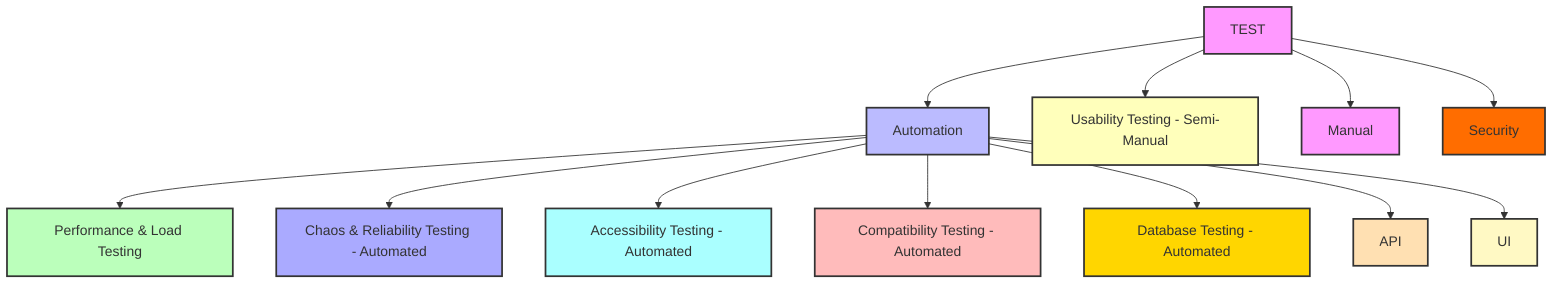 ---
config:
  layout: dagre
---
flowchart TD
    A["TEST"] --> B["Automation"] & H["Usability Testing - Semi-Manual"] & n1["Manual"] & n4["Security"]
    B --> C["Performance & Load Testing"] & G["Chaos & Reliability Testing - Automated"] & E["Accessibility Testing - Automated"] & D["Compatibility Testing - Automated"] & F["Database Testing - Automated"] & n2@{ label: "<span style=\"background-color:\">API</span>" } & n3@{ label: "<span style=\"background-color:\">UI</span>" }
    n1@{ shape: rect}
    n4@{ shape: rect}
    n2@{ shape: rect}
    n3@{ shape: rect}
    style A fill:#f9f,stroke:#333,stroke-width:2px
    style B fill:#bbf,stroke:#333,stroke-width:2px
    style H fill:#ffb,stroke:#333,stroke-width:2px,stroke-dasharray: 0
    style n1 fill:#f9f,stroke:#333,stroke-width:2px
    style n4 fill:#FF6D00,stroke:#333,stroke-width:2px
    style C fill:#bfb,stroke:#333,stroke-width:2px
    style G fill:#aaf,stroke:#333,stroke-width:2px
    style E fill:#aff,stroke:#333,stroke-width:2px
    style D fill:#fbb,stroke:#333,stroke-width:2px
    style F fill:#FFD600,stroke:#333,stroke-width:2px
    style n2 fill:#FFE0B2,stroke:#333,stroke-width:2px
    style n3 fill:#FFF9C4,stroke:#333,stroke-width:2px
